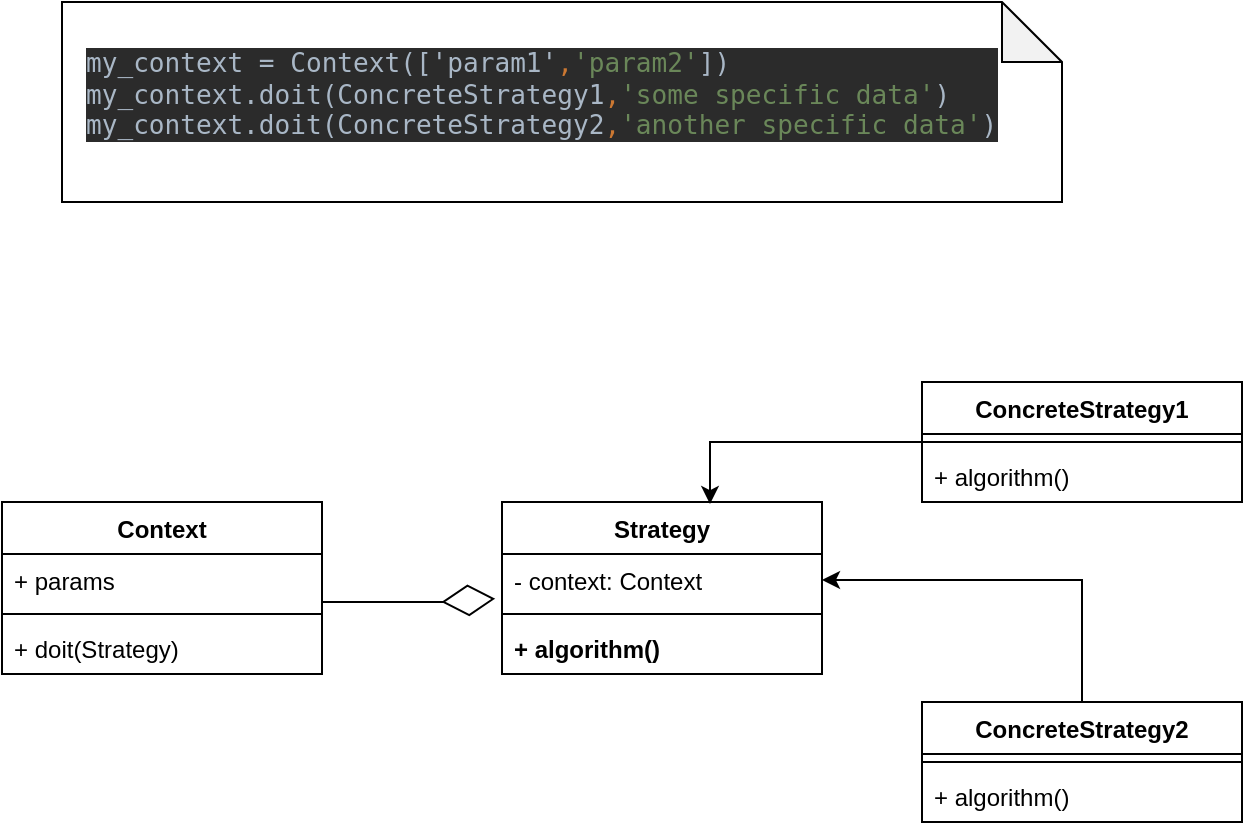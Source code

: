 <mxfile version="20.8.16" type="device"><diagram name="Page-1" id="KqO2YuktU0II47RgxezC"><mxGraphModel dx="1436" dy="978" grid="1" gridSize="10" guides="1" tooltips="1" connect="1" arrows="1" fold="1" page="1" pageScale="1" pageWidth="850" pageHeight="1100" math="0" shadow="0"><root><mxCell id="0"/><mxCell id="1" parent="0"/><mxCell id="1mV_KQDP7BHjLNOALNkt-1" value="Context" style="swimlane;fontStyle=1;align=center;verticalAlign=top;childLayout=stackLayout;horizontal=1;startSize=26;horizontalStack=0;resizeParent=1;resizeParentMax=0;resizeLast=0;collapsible=1;marginBottom=0;" vertex="1" parent="1"><mxGeometry x="70" y="370" width="160" height="86" as="geometry"/></mxCell><mxCell id="1mV_KQDP7BHjLNOALNkt-2" value="+ params" style="text;strokeColor=none;fillColor=none;align=left;verticalAlign=top;spacingLeft=4;spacingRight=4;overflow=hidden;rotatable=0;points=[[0,0.5],[1,0.5]];portConstraint=eastwest;" vertex="1" parent="1mV_KQDP7BHjLNOALNkt-1"><mxGeometry y="26" width="160" height="26" as="geometry"/></mxCell><mxCell id="1mV_KQDP7BHjLNOALNkt-3" value="" style="line;strokeWidth=1;fillColor=none;align=left;verticalAlign=middle;spacingTop=-1;spacingLeft=3;spacingRight=3;rotatable=0;labelPosition=right;points=[];portConstraint=eastwest;strokeColor=inherit;" vertex="1" parent="1mV_KQDP7BHjLNOALNkt-1"><mxGeometry y="52" width="160" height="8" as="geometry"/></mxCell><mxCell id="1mV_KQDP7BHjLNOALNkt-4" value="+ doit(Strategy)" style="text;strokeColor=none;fillColor=none;align=left;verticalAlign=top;spacingLeft=4;spacingRight=4;overflow=hidden;rotatable=0;points=[[0,0.5],[1,0.5]];portConstraint=eastwest;" vertex="1" parent="1mV_KQDP7BHjLNOALNkt-1"><mxGeometry y="60" width="160" height="26" as="geometry"/></mxCell><mxCell id="1mV_KQDP7BHjLNOALNkt-5" value="Strategy" style="swimlane;fontStyle=1;align=center;verticalAlign=top;childLayout=stackLayout;horizontal=1;startSize=26;horizontalStack=0;resizeParent=1;resizeParentMax=0;resizeLast=0;collapsible=1;marginBottom=0;" vertex="1" parent="1"><mxGeometry x="320" y="370" width="160" height="86" as="geometry"/></mxCell><mxCell id="1mV_KQDP7BHjLNOALNkt-6" value="- context: Context" style="text;strokeColor=none;fillColor=none;align=left;verticalAlign=top;spacingLeft=4;spacingRight=4;overflow=hidden;rotatable=0;points=[[0,0.5],[1,0.5]];portConstraint=eastwest;" vertex="1" parent="1mV_KQDP7BHjLNOALNkt-5"><mxGeometry y="26" width="160" height="26" as="geometry"/></mxCell><mxCell id="1mV_KQDP7BHjLNOALNkt-7" value="" style="line;strokeWidth=1;fillColor=none;align=left;verticalAlign=middle;spacingTop=-1;spacingLeft=3;spacingRight=3;rotatable=0;labelPosition=right;points=[];portConstraint=eastwest;strokeColor=inherit;" vertex="1" parent="1mV_KQDP7BHjLNOALNkt-5"><mxGeometry y="52" width="160" height="8" as="geometry"/></mxCell><mxCell id="1mV_KQDP7BHjLNOALNkt-8" value="+ algorithm()" style="text;strokeColor=none;fillColor=none;align=left;verticalAlign=top;spacingLeft=4;spacingRight=4;overflow=hidden;rotatable=0;points=[[0,0.5],[1,0.5]];portConstraint=eastwest;fontStyle=1" vertex="1" parent="1mV_KQDP7BHjLNOALNkt-5"><mxGeometry y="60" width="160" height="26" as="geometry"/></mxCell><mxCell id="1mV_KQDP7BHjLNOALNkt-17" style="edgeStyle=orthogonalEdgeStyle;rounded=0;orthogonalLoop=1;jettySize=auto;html=1;entryX=0.65;entryY=0.012;entryDx=0;entryDy=0;entryPerimeter=0;" edge="1" parent="1" source="1mV_KQDP7BHjLNOALNkt-9" target="1mV_KQDP7BHjLNOALNkt-5"><mxGeometry relative="1" as="geometry"/></mxCell><mxCell id="1mV_KQDP7BHjLNOALNkt-9" value="ConcreteStrategy1" style="swimlane;fontStyle=1;align=center;verticalAlign=top;childLayout=stackLayout;horizontal=1;startSize=26;horizontalStack=0;resizeParent=1;resizeParentMax=0;resizeLast=0;collapsible=1;marginBottom=0;" vertex="1" parent="1"><mxGeometry x="530" y="310" width="160" height="60" as="geometry"/></mxCell><mxCell id="1mV_KQDP7BHjLNOALNkt-11" value="" style="line;strokeWidth=1;fillColor=none;align=left;verticalAlign=middle;spacingTop=-1;spacingLeft=3;spacingRight=3;rotatable=0;labelPosition=right;points=[];portConstraint=eastwest;strokeColor=inherit;" vertex="1" parent="1mV_KQDP7BHjLNOALNkt-9"><mxGeometry y="26" width="160" height="8" as="geometry"/></mxCell><mxCell id="1mV_KQDP7BHjLNOALNkt-12" value="+ algorithm()" style="text;strokeColor=none;fillColor=none;align=left;verticalAlign=top;spacingLeft=4;spacingRight=4;overflow=hidden;rotatable=0;points=[[0,0.5],[1,0.5]];portConstraint=eastwest;fontStyle=0" vertex="1" parent="1mV_KQDP7BHjLNOALNkt-9"><mxGeometry y="34" width="160" height="26" as="geometry"/></mxCell><mxCell id="1mV_KQDP7BHjLNOALNkt-20" style="edgeStyle=orthogonalEdgeStyle;rounded=0;orthogonalLoop=1;jettySize=auto;html=1;entryX=1;entryY=0.5;entryDx=0;entryDy=0;" edge="1" parent="1" source="1mV_KQDP7BHjLNOALNkt-13" target="1mV_KQDP7BHjLNOALNkt-6"><mxGeometry relative="1" as="geometry"/></mxCell><mxCell id="1mV_KQDP7BHjLNOALNkt-13" value="ConcreteStrategy2" style="swimlane;fontStyle=1;align=center;verticalAlign=top;childLayout=stackLayout;horizontal=1;startSize=26;horizontalStack=0;resizeParent=1;resizeParentMax=0;resizeLast=0;collapsible=1;marginBottom=0;" vertex="1" parent="1"><mxGeometry x="530" y="470" width="160" height="60" as="geometry"/></mxCell><mxCell id="1mV_KQDP7BHjLNOALNkt-14" value="" style="line;strokeWidth=1;fillColor=none;align=left;verticalAlign=middle;spacingTop=-1;spacingLeft=3;spacingRight=3;rotatable=0;labelPosition=right;points=[];portConstraint=eastwest;strokeColor=inherit;" vertex="1" parent="1mV_KQDP7BHjLNOALNkt-13"><mxGeometry y="26" width="160" height="8" as="geometry"/></mxCell><mxCell id="1mV_KQDP7BHjLNOALNkt-15" value="+ algorithm()" style="text;strokeColor=none;fillColor=none;align=left;verticalAlign=top;spacingLeft=4;spacingRight=4;overflow=hidden;rotatable=0;points=[[0,0.5],[1,0.5]];portConstraint=eastwest;fontStyle=0" vertex="1" parent="1mV_KQDP7BHjLNOALNkt-13"><mxGeometry y="34" width="160" height="26" as="geometry"/></mxCell><mxCell id="1mV_KQDP7BHjLNOALNkt-21" value="" style="endArrow=diamondThin;endFill=0;endSize=24;html=1;rounded=0;entryX=-0.021;entryY=0.859;entryDx=0;entryDy=0;entryPerimeter=0;" edge="1" parent="1" target="1mV_KQDP7BHjLNOALNkt-6"><mxGeometry width="160" relative="1" as="geometry"><mxPoint x="230" y="420" as="sourcePoint"/><mxPoint x="390" y="420" as="targetPoint"/><Array as="points"><mxPoint x="290" y="420"/></Array></mxGeometry></mxCell><mxCell id="1mV_KQDP7BHjLNOALNkt-22" value="" style="group" vertex="1" connectable="0" parent="1"><mxGeometry x="100" y="120" width="500" height="100" as="geometry"/></mxCell><mxCell id="1mV_KQDP7BHjLNOALNkt-23" value="" style="shape=note;whiteSpace=wrap;html=1;backgroundOutline=1;darkOpacity=0.05;" vertex="1" parent="1mV_KQDP7BHjLNOALNkt-22"><mxGeometry width="500" height="100" as="geometry"/></mxCell><mxCell id="1mV_KQDP7BHjLNOALNkt-24" value="&lt;pre style=&quot;background-color:#2b2b2b;color:#a9b7c6;font-family:'JetBrains Mono',monospace;font-size:9.8pt;&quot;&gt;my_context = Context(['param1'&lt;span style=&quot;color:#cc7832;&quot;&gt;,&lt;/span&gt;&lt;span style=&quot;color:#6a8759;&quot;&gt;'param2'&lt;/span&gt;])&lt;br&gt;my_context.doit(ConcreteStrategy1&lt;span style=&quot;color:#cc7832;&quot;&gt;,&lt;/span&gt;&lt;span style=&quot;color:#6a8759;&quot;&gt;'some specific data'&lt;/span&gt;)&lt;br&gt;my_context.doit(ConcreteStrategy2&lt;span style=&quot;color:#cc7832;&quot;&gt;,&lt;/span&gt;&lt;span style=&quot;color:#6a8759;&quot;&gt;'another specific data'&lt;/span&gt;)&lt;/pre&gt;" style="text;html=1;strokeColor=none;fillColor=none;align=left;verticalAlign=middle;whiteSpace=wrap;rounded=0;" vertex="1" parent="1mV_KQDP7BHjLNOALNkt-22"><mxGeometry x="10" y="10" width="180" height="72" as="geometry"/></mxCell></root></mxGraphModel></diagram></mxfile>